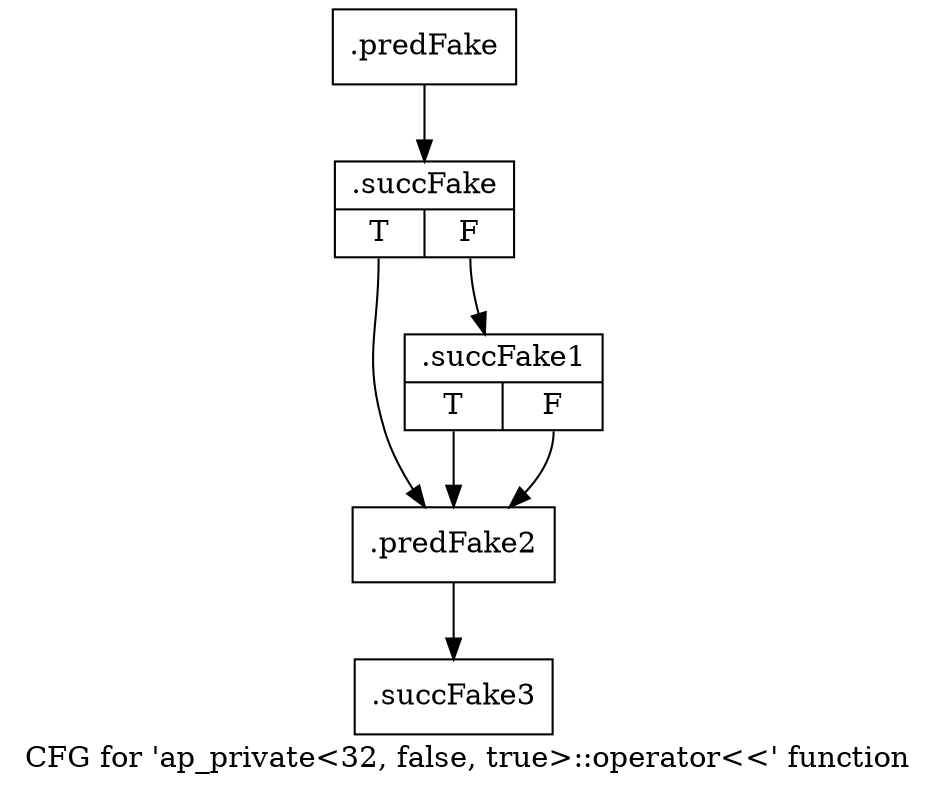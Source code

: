 digraph "CFG for 'ap_private\<32, false, true\>::operator\<\<' function" {
	label="CFG for 'ap_private\<32, false, true\>::operator\<\<' function";

	Node0x47a0dd0 [shape=record,filename="",linenumber="",label="{.predFake}"];
	Node0x47a0dd0 -> Node0x47cd640[ callList="" memoryops="" filename="/media/miguel/NewVolume/Linux/Xilinx/Vitis_HLS/2020.2/include/etc/ap_private.h" execusionnum="0"];
	Node0x47cd640 [shape=record,filename="/media/miguel/NewVolume/Linux/Xilinx/Vitis_HLS/2020.2/include/etc/ap_private.h",linenumber="2574",label="{.succFake|{<s0>T|<s1>F}}"];
	Node0x47cd640:s0 -> Node0x47a2750[ callList="" memoryops="" filename="/media/miguel/NewVolume/Linux/Xilinx/Vitis_HLS/2020.2/include/etc/ap_private.h" execusionnum="0"];
	Node0x47cd640:s1 -> Node0x47cd690[ callList="" memoryops="" filename="/media/miguel/NewVolume/Linux/Xilinx/Vitis_HLS/2020.2/include/etc/ap_private.h" execusionnum="0"];
	Node0x47cd690 [shape=record,filename="/media/miguel/NewVolume/Linux/Xilinx/Vitis_HLS/2020.2/include/etc/ap_private.h",linenumber="2574",label="{.succFake1|{<s0>T|<s1>F}}"];
	Node0x47cd690:s0 -> Node0x47a2750[ callList="" memoryops="" filename="/media/miguel/NewVolume/Linux/Xilinx/Vitis_HLS/2020.2/include/etc/ap_private.h" execusionnum="0"];
	Node0x47cd690:s1 -> Node0x47a2750[ callList="" memoryops="" filename="/media/miguel/NewVolume/Linux/Xilinx/Vitis_HLS/2020.2/include/etc/ap_private.h" execusionnum="0"];
	Node0x47a2750 [shape=record,filename="/media/miguel/NewVolume/Linux/Xilinx/Vitis_HLS/2020.2/include/etc/ap_private.h",linenumber="2574",label="{.predFake2}"];
	Node0x47a2750 -> Node0x47cd760[ callList="" memoryops="" filename="/media/miguel/NewVolume/Linux/Xilinx/Vitis_HLS/2020.2/include/etc/ap_private.h" execusionnum="0"];
	Node0x47cd760 [shape=record,filename="/media/miguel/NewVolume/Linux/Xilinx/Vitis_HLS/2020.2/include/etc/ap_private.h",linenumber="2574",label="{.succFake3}"];
}
